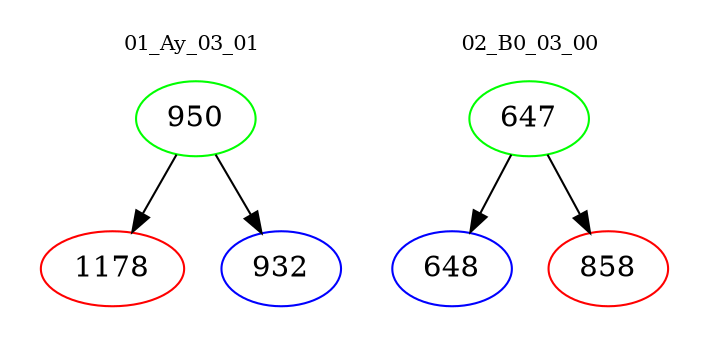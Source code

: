 digraph{
subgraph cluster_0 {
color = white
label = "01_Ay_03_01";
fontsize=10;
T0_950 [label="950", color="green"]
T0_950 -> T0_1178 [color="black"]
T0_1178 [label="1178", color="red"]
T0_950 -> T0_932 [color="black"]
T0_932 [label="932", color="blue"]
}
subgraph cluster_1 {
color = white
label = "02_B0_03_00";
fontsize=10;
T1_647 [label="647", color="green"]
T1_647 -> T1_648 [color="black"]
T1_648 [label="648", color="blue"]
T1_647 -> T1_858 [color="black"]
T1_858 [label="858", color="red"]
}
}
